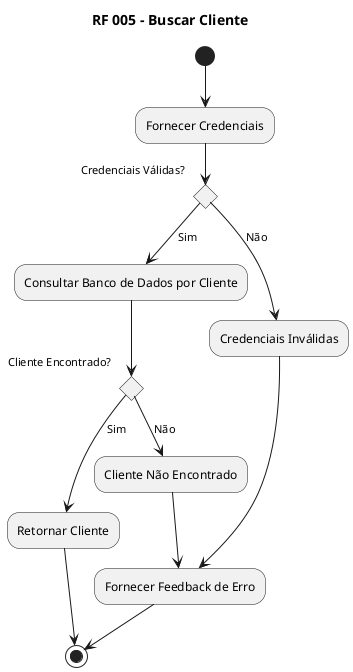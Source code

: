 @startuml activityDiagramRF005

title RF 005 - Buscar Cliente

(*) --> "Fornecer Credenciais"

if "Credenciais Válidas?" then
  -->[Sim] "Consultar Banco de Dados por Cliente"
  if "Cliente Encontrado?" then
    -->[Sim] "Retornar Cliente"
    --> (*)
  else
    -->[Não] "Cliente Não Encontrado"
    --> "Fornecer Feedback de Erro"
    --> (*)
  endif
else
  -->[Não] "Credenciais Inválidas"
  --> "Fornecer Feedback de Erro"
endif

@enduml
